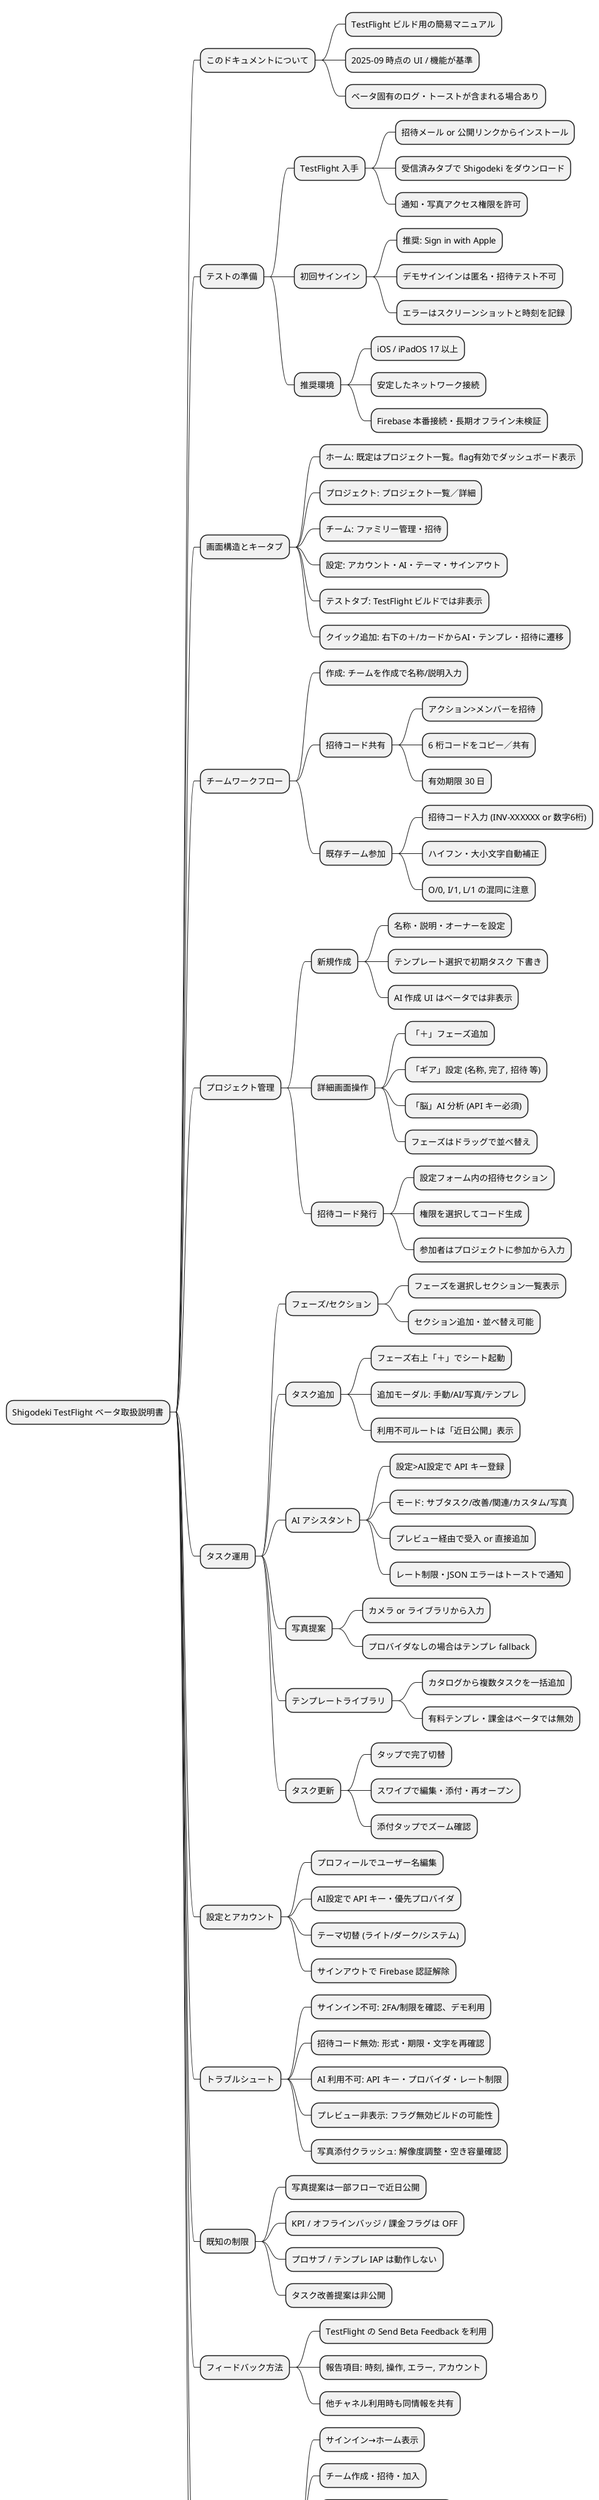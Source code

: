 @startmindmap
* Shigodeki TestFlight ベータ取扱説明書
** このドキュメントについて
*** TestFlight ビルド用の簡易マニュアル
*** 2025-09 時点の UI / 機能が基準
*** ベータ固有のログ・トーストが含まれる場合あり
** テストの準備
*** TestFlight 入手
**** 招待メール or 公開リンクからインストール
**** 受信済みタブで Shigodeki をダウンロード
**** 通知・写真アクセス権限を許可
*** 初回サインイン
**** 推奨: Sign in with Apple
**** デモサインインは匿名・招待テスト不可
**** エラーはスクリーンショットと時刻を記録
*** 推奨環境
**** iOS / iPadOS 17 以上
**** 安定したネットワーク接続
**** Firebase 本番接続・長期オフライン未検証
** 画面構造とキータブ
*** ホーム: 既定はプロジェクト一覧。flag有効でダッシュボード表示
*** プロジェクト: プロジェクト一覧／詳細
*** チーム: ファミリー管理・招待
*** 設定: アカウント・AI・テーマ・サインアウト
*** テストタブ: TestFlight ビルドでは非表示
*** クイック追加: 右下の＋/カードからAI・テンプレ・招待に遷移
** チームワークフロー
*** 作成: チームを作成で名称/説明入力
*** 招待コード共有
**** アクション>メンバーを招待
**** 6 桁コードをコピー／共有
**** 有効期限 30 日
*** 既存チーム参加
**** 招待コード入力 (INV-XXXXXX or 数字6桁)
**** ハイフン・大小文字自動補正
**** O/0, I/1, L/1 の混同に注意
** プロジェクト管理
*** 新規作成
**** 名称・説明・オーナーを設定
**** テンプレート選択で初期タスク 下書き
**** AI 作成 UI はベータでは非表示
*** 詳細画面操作
**** 「＋」フェーズ追加
**** 「ギア」設定 (名称, 完了, 招待 等)
**** 「脳」AI 分析 (API キー必須)
**** フェーズはドラッグで並べ替え
*** 招待コード発行
**** 設定フォーム内の招待セクション
**** 権限を選択してコード生成
**** 参加者はプロジェクトに参加から入力
** タスク運用
*** フェーズ/セクション
**** フェーズを選択しセクション一覧表示
**** セクション追加・並べ替え可能
*** タスク追加
**** フェーズ右上「＋」でシート起動
**** 追加モーダル: 手動/AI/写真/テンプレ
**** 利用不可ルートは「近日公開」表示
*** AI アシスタント
**** 設定>AI設定で API キー登録
**** モード: サブタスク/改善/関連/カスタム/写真
**** プレビュー経由で受入 or 直接追加
**** レート制限・JSON エラーはトーストで通知
*** 写真提案
**** カメラ or ライブラリから入力
**** プロバイダなしの場合はテンプレ fallback
*** テンプレートライブラリ
**** カタログから複数タスクを一括追加
**** 有料テンプレ・課金はベータでは無効
*** タスク更新
**** タップで完了切替
**** スワイプで編集・添付・再オープン
**** 添付タップでズーム確認
** 設定とアカウント
*** プロフィールでユーザー名編集
*** AI設定で API キー・優先プロバイダ
*** テーマ切替 (ライト/ダーク/システム)
*** サインアウトで Firebase 認証解除
** トラブルシュート
*** サインイン不可: 2FA/制限を確認、デモ利用
*** 招待コード無効: 形式・期限・文字を再確認
*** AI 利用不可: API キー・プロバイダ・レート制限
*** プレビュー非表示: フラグ無効ビルドの可能性
*** 写真添付クラッシュ: 解像度調整・空き容量確認
** 既知の制限
*** 写真提案は一部フローで近日公開
*** KPI / オフラインバッジ / 課金フラグは OFF
*** プロサブ / テンプレ IAP は動作しない
*** タスク改善提案は非公開
** フィードバック方法
*** TestFlight の Send Beta Feedback を利用
*** 報告項目: 時刻, 操作, エラー, アカウント
*** 他チャネル利用時も同情報を共有
** 検証チェックリスト
*** サインイン→ホーム表示
*** チーム作成・招待・加入
*** プロジェクト作成 (個人/チーム)
*** フェーズ追加・並べ替え・削除
*** タスク追加 (手動/AI/テンプレ/写真)
*** タスク更新・添付
*** プロジェクト招待と参加
*** 設定操作 (名前, テーマ, AI キー)
*** サインアウト→再ログイン
** 追加連絡
*** 不明点は開発チームへ問い合わせ
*** 追記は docs/testflight-beta-manual.md を更新
@endmindmap
